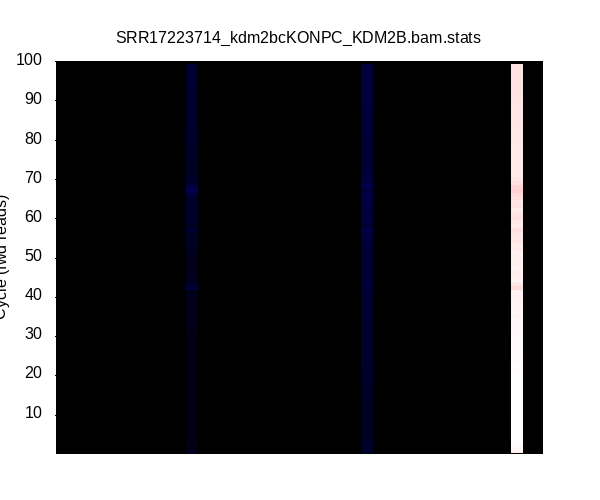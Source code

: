 
            set terminal png size 600,500 truecolor
            set output "SRR17223714_kdm2bcKONPC_KDM2B_stats/quals-hm.png"
            unset key
            unset colorbox
            set palette defined (0 0 0 0, 1 0 0 1, 3 0 1 0, 4 1 0 0, 6 1 1 1)
            set cbrange [0:12110121]
            set yrange  [0:100]
            set xrange  [0:39]
            set view map
            set multiplot
            set rmargin 0
            set lmargin 0
            set tmargin 0
            set bmargin 0
            
            set obj 1 rectangle behind from first 0,0 to first 39,100
            set obj 1 fillstyle solid 1.0 fillcolor rgbcolor "black"
            set ylabel "Cycle (fwd reads)" offset character -1,0
            unset ytics
            set ytics ("10" 10,"20" 20,"30" 30,"40" 40,"50" 50,"60" 60,"70" 70,"80" 80,"90" 90,"100" 100)
            unset xtics
            set title "SRR17223714_kdm2bcKONPC_KDM2B.bam.stats" noenhanced
            splot '-' matrix with image
        	0	0	0	0	0	0	0	0	0	0	0	248673	0	0	0	0	0	0	0	0	0	0	0	0	0	361104	0	0	0	0	0	0	0	0	0	0	0	11891565	0
	0	0	2718	0	0	0	0	0	0	0	0	184450	0	0	0	0	0	0	0	0	0	0	0	0	0	344583	0	0	0	0	0	0	0	0	0	0	0	11969591	0
	0	0	303	0	0	0	0	0	0	0	0	150950	0	0	0	0	0	0	0	0	0	0	0	0	0	314269	0	0	0	0	0	0	0	0	0	0	0	12035820	0
	0	0	0	0	0	0	0	0	0	0	0	127390	0	0	0	0	0	0	0	0	0	0	0	0	0	292270	0	0	0	0	0	0	0	0	0	0	0	12081682	0
	0	0	0	0	0	0	0	0	0	0	0	119816	0	0	0	0	0	0	0	0	0	0	0	0	0	284932	0	0	0	0	0	0	0	0	0	0	0	12096594	0
	0	0	0	0	0	0	0	0	0	0	0	113065	0	0	0	0	0	0	0	0	0	0	0	0	0	278156	0	0	0	0	0	0	0	0	0	0	0	12110121	0
	0	0	0	0	0	0	0	0	0	0	0	114398	0	0	0	0	0	0	0	0	0	0	0	0	0	289506	0	0	0	0	0	0	0	0	0	0	0	12097438	0
	0	0	0	0	0	0	0	0	0	0	0	109638	0	0	0	0	0	0	0	0	0	0	0	0	0	285249	0	0	0	0	0	0	0	0	0	0	0	12106455	0
	0	0	0	0	0	0	0	0	0	0	0	110765	0	0	0	0	0	0	0	0	0	0	0	0	0	285523	0	0	0	0	0	0	0	0	0	0	0	12105054	0
	0	0	0	0	0	0	0	0	0	0	0	111445	0	0	0	0	0	0	0	0	0	0	0	0	0	297419	0	0	0	0	0	0	0	0	0	0	0	12092478	0
	0	0	218	0	0	0	0	0	0	0	0	114092	0	0	0	0	0	0	0	0	0	0	0	0	0	294197	0	0	0	0	0	0	0	0	0	0	0	12092835	0
	0	0	0	0	0	0	0	0	0	0	0	112125	0	0	0	0	0	0	0	0	0	0	0	0	0	292421	0	0	0	0	0	0	0	0	0	0	0	12096796	0
	0	0	140	0	0	0	0	0	0	0	0	112944	0	0	0	0	0	0	0	0	0	0	0	0	0	295823	0	0	0	0	0	0	0	0	0	0	0	12092435	0
	0	0	0	0	0	0	0	0	0	0	0	114549	0	0	0	0	0	0	0	0	0	0	0	0	0	301454	0	0	0	0	0	0	0	0	0	0	0	12085339	0
	0	0	0	0	0	0	0	0	0	0	0	114255	0	0	0	0	0	0	0	0	0	0	0	0	0	301313	0	0	0	0	0	0	0	0	0	0	0	12085774	0
	0	0	0	0	0	0	0	0	0	0	0	114353	0	0	0	0	0	0	0	0	0	0	0	0	0	299379	0	0	0	0	0	0	0	0	0	0	0	12087610	0
	0	0	0	0	0	0	0	0	0	0	0	117578	0	0	0	0	0	0	0	0	0	0	0	0	0	301694	0	0	0	0	0	0	0	0	0	0	0	12082070	0
	0	0	0	0	0	0	0	0	0	0	0	118719	0	0	0	0	0	0	0	0	0	0	0	0	0	306153	0	0	0	0	0	0	0	0	0	0	0	12076470	0
	0	0	0	0	0	0	0	0	0	0	0	118224	0	0	0	0	0	0	0	0	0	0	0	0	0	304058	0	0	0	0	0	0	0	0	0	0	0	12079060	0
	0	0	0	0	0	0	0	0	0	0	0	126728	0	0	0	0	0	0	0	0	0	0	0	0	0	318677	0	0	0	0	0	0	0	0	0	0	0	12055937	0
	0	0	0	0	0	0	0	0	0	0	0	121364	0	0	0	0	0	0	0	0	0	0	0	0	0	307402	0	0	0	0	0	0	0	0	0	0	0	12072576	0
	0	0	0	0	0	0	0	0	0	0	0	127776	0	0	0	0	0	0	0	0	0	0	0	0	0	321160	0	0	0	0	0	0	0	0	0	0	0	12052406	0
	0	0	0	0	0	0	0	0	0	0	0	127483	0	0	0	0	0	0	0	0	0	0	0	0	0	319034	0	0	0	0	0	0	0	0	0	0	0	12054825	0
	0	0	0	0	0	0	0	0	0	0	0	132637	0	0	0	0	0	0	0	0	0	0	0	0	0	326739	0	0	0	0	0	0	0	0	0	0	0	12041966	0
	0	0	0	0	0	0	0	0	0	0	0	136924	0	0	0	0	0	0	0	0	0	0	0	0	0	331984	0	0	0	0	0	0	0	0	0	0	0	12032434	0
	0	0	0	0	0	0	0	0	0	0	0	151400	0	0	0	0	0	0	0	0	0	0	0	0	0	328867	0	0	0	0	0	0	0	0	0	0	0	12021075	0
	0	0	0	0	0	0	0	0	0	0	0	154555	0	0	0	0	0	0	0	0	0	0	0	0	0	332394	0	0	0	0	0	0	0	0	0	0	0	12014393	0
	0	0	0	0	0	0	0	0	0	0	0	154826	0	0	0	0	0	0	0	0	0	0	0	0	0	329053	0	0	0	0	0	0	0	0	0	0	0	12017463	0
	0	0	0	0	0	0	0	0	0	0	0	159287	0	0	0	0	0	0	0	0	0	0	0	0	0	332170	0	0	0	0	0	0	0	0	0	0	0	12009885	0
	0	0	0	0	0	0	0	0	0	0	0	166504	0	0	0	0	0	0	0	0	0	0	0	0	0	342030	0	0	0	0	0	0	0	0	0	0	0	11992808	0
	0	0	0	0	0	0	0	0	0	0	0	166073	0	0	0	0	0	0	0	0	0	0	0	0	0	341522	0	0	0	0	0	0	0	0	0	0	0	11993747	0
	0	0	0	0	0	0	0	0	0	0	0	168149	0	0	0	0	0	0	0	0	0	0	0	0	0	344386	0	0	0	0	0	0	0	0	0	0	0	11988807	0
	0	0	0	0	0	0	0	0	0	0	0	171591	0	0	0	0	0	0	0	0	0	0	0	0	0	342429	0	0	0	0	0	0	0	0	0	0	0	11987322	0
	0	0	0	0	0	0	0	0	0	0	0	175137	0	0	0	0	0	0	0	0	0	0	0	0	0	347714	0	0	0	0	0	0	0	0	0	0	0	11978491	0
	0	0	0	0	0	0	0	0	0	0	0	178488	0	0	0	0	0	0	0	0	0	0	0	0	0	345862	0	0	0	0	0	0	0	0	0	0	0	11976992	0
	0	0	0	0	0	0	0	0	0	0	0	195474	0	0	0	0	0	0	0	0	0	0	0	0	0	386460	0	0	0	0	0	0	0	0	0	0	0	11919408	0
	0	0	0	0	0	0	0	0	0	0	0	191558	0	0	0	0	0	0	0	0	0	0	0	0	0	361703	0	0	0	0	0	0	0	0	0	0	0	11948081	0
	0	0	0	0	0	0	0	0	0	0	0	201986	0	0	0	0	0	0	0	0	0	0	0	0	0	378555	0	0	0	0	0	0	0	0	0	0	0	11920801	0
	0	0	11	0	0	0	0	0	0	0	0	195074	0	0	0	0	0	0	0	0	0	0	0	0	0	360171	0	0	0	0	0	0	0	0	0	0	0	11946086	0
	0	0	0	0	0	0	0	0	0	0	0	196817	0	0	0	0	0	0	0	0	0	0	0	0	0	373421	0	0	0	0	0	0	0	0	0	0	0	11931104	0
	0	0	4	0	0	0	0	0	0	0	0	215578	0	0	0	0	0	0	0	0	0	0	0	0	0	397681	0	0	0	0	0	0	0	0	0	0	0	11888079	0
	0	0	0	0	0	0	0	0	0	0	0	214536	0	0	0	0	0	0	0	0	0	0	0	0	0	378483	0	0	0	0	0	0	0	0	0	0	0	11908323	0
	0	0	0	0	0	0	0	0	0	0	0	500389	0	0	0	0	0	0	0	0	0	0	0	0	0	442832	0	0	0	0	0	0	0	0	0	0	0	11558121	0
	0	0	0	0	0	0	0	0	0	0	0	272777	0	0	0	0	0	0	0	0	0	0	0	0	0	478046	0	0	0	0	0	0	0	0	0	0	0	11750519	0
	0	0	10	0	0	0	0	0	0	0	0	217638	0	0	0	0	0	0	0	0	0	0	0	0	0	378279	0	0	0	0	0	0	0	0	0	0	0	11905415	0
	0	0	0	0	0	0	0	0	0	0	0	238833	0	0	0	0	0	0	0	0	0	0	0	0	0	410205	0	0	0	0	0	0	0	0	0	0	0	11852304	0
	0	0	0	0	0	0	0	0	0	0	0	235970	0	0	0	0	0	0	0	0	0	0	0	0	0	425465	0	0	0	0	0	0	0	0	0	0	0	11839907	0
	0	0	0	0	0	0	0	0	0	0	0	219863	0	0	0	0	0	0	0	0	0	0	0	0	0	381563	0	0	0	0	0	0	0	0	0	0	0	11899916	0
	0	0	0	0	0	0	0	0	0	0	0	232066	0	0	0	0	0	0	0	0	0	0	0	0	0	396727	0	0	0	0	0	0	0	0	0	0	0	11872549	0
	0	0	0	0	0	0	0	0	0	0	0	232352	0	0	0	0	0	0	0	0	0	0	0	0	0	402075	0	0	0	0	0	0	0	0	0	0	0	11866915	0
	0	0	0	0	0	0	0	0	0	0	0	233350	0	0	0	0	0	0	0	0	0	0	0	0	0	393984	0	0	0	0	0	0	0	0	0	0	0	11874008	0
	0	0	0	0	0	0	0	0	0	0	0	231330	0	0	0	0	0	0	0	0	0	0	0	0	0	379564	0	0	0	0	0	0	0	0	0	0	0	11890448	0
	0	0	0	0	0	0	0	0	0	0	0	270189	0	0	0	0	0	0	0	0	0	0	0	0	0	436308	0	0	0	0	0	0	0	0	0	0	0	11794845	0
	0	0	0	0	0	0	0	0	0	0	0	247181	0	0	0	0	0	0	0	0	0	0	0	0	0	418389	0	0	0	0	0	0	0	0	0	0	0	11835772	0
	0	0	0	0	0	0	0	0	0	0	0	295268	0	0	0	0	0	0	0	0	0	0	0	0	0	468692	0	0	0	0	0	0	0	0	0	0	0	11737382	0
	0	0	0	0	0	0	0	0	0	0	0	297705	0	0	0	0	0	0	0	0	0	0	0	0	0	463255	0	0	0	0	0	0	0	0	0	0	0	11740382	0
	0	0	0	0	0	0	0	0	0	0	0	293872	0	0	0	0	0	0	0	0	0	0	0	0	0	496471	0	0	0	0	0	0	0	0	0	0	0	11710999	0
	0	0	0	0	0	0	0	0	0	0	0	365318	0	0	0	0	0	0	0	0	0	0	0	0	0	518546	0	0	0	0	0	0	0	0	0	0	0	11617478	0
	0	0	0	0	0	0	0	0	0	0	0	271841	0	0	0	0	0	0	0	0	0	0	0	0	0	412958	0	0	0	0	0	0	0	0	0	0	0	11816543	0
	0	0	0	0	0	0	0	0	0	0	0	288245	0	0	0	0	0	0	0	0	0	0	0	0	0	472213	0	0	0	0	0	0	0	0	0	0	0	11740884	0
	0	0	747	0	0	0	0	0	0	0	0	364318	0	0	0	0	0	0	0	0	0	0	0	0	0	507364	0	0	0	0	0	0	0	0	0	0	0	11628913	0
	0	0	0	0	0	0	0	0	0	0	0	331379	0	0	0	0	0	0	0	0	0	0	0	0	0	474968	0	0	0	0	0	0	0	0	0	0	0	11694995	0
	0	0	0	0	0	0	0	0	0	0	0	284411	0	0	0	0	0	0	0	0	0	0	0	0	0	427397	0	0	0	0	0	0	0	0	0	0	0	11789534	0
	0	0	0	0	0	0	0	0	0	0	0	348480	0	0	0	0	0	0	0	0	0	0	0	0	0	523838	0	0	0	0	0	0	0	0	0	0	0	11629024	0
	0	0	147	0	0	0	0	0	0	0	0	310403	0	0	0	0	0	0	0	0	0	0	0	0	0	494224	0	0	0	0	0	0	0	0	0	0	0	11696568	0
	0	0	0	0	0	0	0	0	0	0	0	360792	0	0	0	0	0	0	0	0	0	0	0	0	0	545795	0	0	0	0	0	0	0	0	0	0	0	11594755	0
	0	0	0	0	0	0	0	0	0	0	0	413150	0	0	0	0	0	0	0	0	0	0	0	0	0	566793	0	0	0	0	0	0	0	0	0	0	0	11521399	0
	0	0	0	0	0	0	0	0	0	0	0	676032	0	0	0	0	0	0	0	0	0	0	0	0	0	459962	0	0	0	0	0	0	0	0	0	0	0	11365348	0
	0	0	310	0	0	0	0	0	0	0	0	469783	0	0	0	0	0	0	0	0	0	0	0	0	0	595567	0	0	0	0	0	0	0	0	0	0	0	11435682	0
	0	0	0	0	0	0	0	0	0	0	0	329290	0	0	0	0	0	0	0	0	0	0	0	0	0	549464	0	0	0	0	0	0	0	0	0	0	0	11622588	0
	0	0	0	0	0	0	0	0	0	0	0	302040	0	0	0	0	0	0	0	0	0	0	0	0	0	479266	0	0	0	0	0	0	0	0	0	0	0	11720036	0
	0	0	0	0	0	0	0	0	0	0	0	295280	0	0	0	0	0	0	0	0	0	0	0	0	0	445599	0	0	0	0	0	0	0	0	0	0	0	11760463	0
	0	0	0	0	0	0	0	0	0	0	0	296674	0	0	0	0	0	0	0	0	0	0	0	0	0	433059	0	0	0	0	0	0	0	0	0	0	0	11771609	0
	0	0	0	0	0	0	0	0	0	0	0	292521	0	0	0	0	0	0	0	0	0	0	0	0	0	421238	0	0	0	0	0	0	0	0	0	0	0	11787583	0
	0	0	0	0	0	0	0	0	0	0	0	299468	0	0	0	0	0	0	0	0	0	0	0	0	0	427930	0	0	0	0	0	0	0	0	0	0	0	11773944	0
	0	0	0	0	0	0	0	0	0	0	0	303910	0	0	0	0	0	0	0	0	0	0	0	0	0	432836	0	0	0	0	0	0	0	0	0	0	0	11764596	0
	0	0	0	0	0	0	0	0	0	0	0	305445	0	0	0	0	0	0	0	0	0	0	0	0	0	431049	0	0	0	0	0	0	0	0	0	0	0	11764848	0
	0	0	0	0	0	0	0	0	0	0	0	307073	0	0	0	0	0	0	0	0	0	0	0	0	0	430334	0	0	0	0	0	0	0	0	0	0	0	11763935	0
	0	0	92	0	0	0	0	0	0	0	0	306993	0	0	0	0	0	0	0	0	0	0	0	0	0	425307	0	0	0	0	0	0	0	0	0	0	0	11768950	0
	0	0	0	0	0	0	0	0	0	0	0	313600	0	0	0	0	0	0	0	0	0	0	0	0	0	433246	0	0	0	0	0	0	0	0	0	0	0	11754496	0
	0	0	0	0	0	0	0	0	0	0	0	318806	0	0	0	0	0	0	0	0	0	0	0	0	0	437988	0	0	0	0	0	0	0	0	0	0	0	11744548	0
	0	0	0	0	0	0	0	0	0	0	0	317482	0	0	0	0	0	0	0	0	0	0	0	0	0	433046	0	0	0	0	0	0	0	0	0	0	0	11750814	0
	0	0	74	0	0	0	0	0	0	0	0	320778	0	0	0	0	0	0	0	0	0	0	0	0	0	437022	0	0	0	0	0	0	0	0	0	0	0	11743468	0
	0	0	0	0	0	0	0	0	0	0	0	326857	0	0	0	0	0	0	0	0	0	0	0	0	0	443092	0	0	0	0	0	0	0	0	0	0	0	11731393	0
	0	0	0	0	0	0	0	0	0	0	0	331711	0	0	0	0	0	0	0	0	0	0	0	0	0	446134	0	0	0	0	0	0	0	0	0	0	0	11723497	0
	0	0	0	0	0	0	0	0	0	0	0	335609	0	0	0	0	0	0	0	0	0	0	0	0	0	452328	0	0	0	0	0	0	0	0	0	0	0	11713405	0
	0	0	0	0	0	0	0	0	0	0	0	336791	0	0	0	0	0	0	0	0	0	0	0	0	0	450704	0	0	0	0	0	0	0	0	0	0	0	11713847	0
	0	0	0	0	0	0	0	0	0	0	0	337484	0	0	0	0	0	0	0	0	0	0	0	0	0	449179	0	0	0	0	0	0	0	0	0	0	0	11714679	0
	0	0	19	0	0	0	0	0	0	0	0	338570	0	0	0	0	0	0	0	0	0	0	0	0	0	446729	0	0	0	0	0	0	0	0	0	0	0	11716024	0
	0	0	0	0	0	0	0	0	0	0	0	345066	0	0	0	0	0	0	0	0	0	0	0	0	0	456703	0	0	0	0	0	0	0	0	0	0	0	11699573	0
	0	0	0	0	0	0	0	0	0	0	0	358281	0	0	0	0	0	0	0	0	0	0	0	0	0	473831	0	0	0	0	0	0	0	0	0	0	0	11669230	0
	0	0	0	0	0	0	0	0	0	0	0	356102	0	0	0	0	0	0	0	0	0	0	0	0	0	467423	0	0	0	0	0	0	0	0	0	0	0	11677817	0
	0	0	0	0	0	0	0	0	0	0	0	360663	0	0	0	0	0	0	0	0	0	0	0	0	0	471088	0	0	0	0	0	0	0	0	0	0	0	11669591	0
	0	0	0	0	0	0	0	0	0	0	0	360660	0	0	0	0	0	0	0	0	0	0	0	0	0	468306	0	0	0	0	0	0	0	0	0	0	0	11672376	0
	0	0	0	0	0	0	0	0	0	0	0	365651	0	0	0	0	0	0	0	0	0	0	0	0	0	473680	0	0	0	0	0	0	0	0	0	0	0	11662011	0
	0	0	0	0	0	0	0	0	0	0	0	368237	0	0	0	0	0	0	0	0	0	0	0	0	0	474231	0	0	0	0	0	0	0	0	0	0	0	11658874	0
	0	0	2	0	0	0	0	0	0	0	0	365855	0	0	0	0	0	0	0	0	0	0	0	0	0	466033	0	0	0	0	0	0	0	0	0	0	0	11669452	0
	0	0	0	0	0	0	0	0	0	0	0	369400	0	0	0	0	0	0	0	0	0	0	0	0	0	471719	0	0	0	0	0	0	0	0	0	0	0	11660223	0
	0	0	0	0	0	0	0	0	0	0	0	374005	0	0	0	0	0	0	0	0	0	0	0	0	0	474827	0	0	0	0	0	0	0	0	0	0	0	11652510	0
	0	0	0	0	0	0	0	0	0	0	0	376656	0	0	0	0	0	0	0	0	0	0	0	0	0	477241	0	0	0	0	0	0	0	0	0	0	0	11647445	0

end
